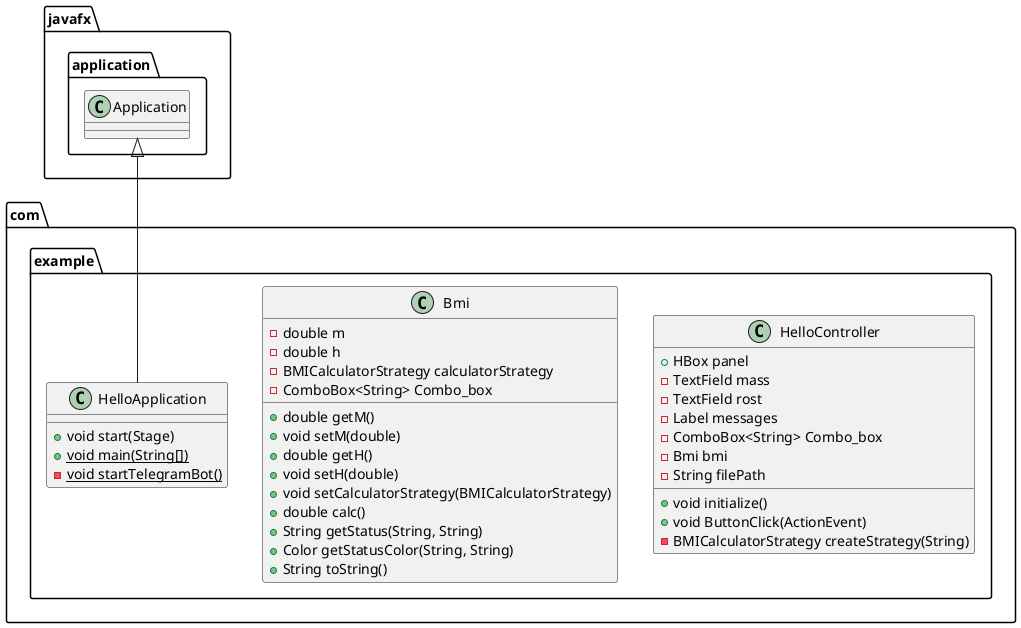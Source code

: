 @startuml
class com.example.HelloController {
+ HBox panel
- TextField mass
- TextField rost
- Label messages
- ComboBox<String> Combo_box
- Bmi bmi
- String filePath
+ void initialize()
+ void ButtonClick(ActionEvent)
- BMICalculatorStrategy createStrategy(String)
}

class com.example.Bmi {
- double m
- double h
- BMICalculatorStrategy calculatorStrategy
- ComboBox<String> Combo_box
+ double getM()
+ void setM(double)
+ double getH()
+ void setH(double)
+ void setCalculatorStrategy(BMICalculatorStrategy)
+ double calc()
+ String getStatus(String, String)
+ Color getStatusColor(String, String)
+ String toString()
}

class com.example.HelloApplication {
+ void start(Stage)
+ {static} void main(String[])
- {static} void startTelegramBot()
}

javafx.application.Application <|-- com.example.HelloApplication
@enduml
